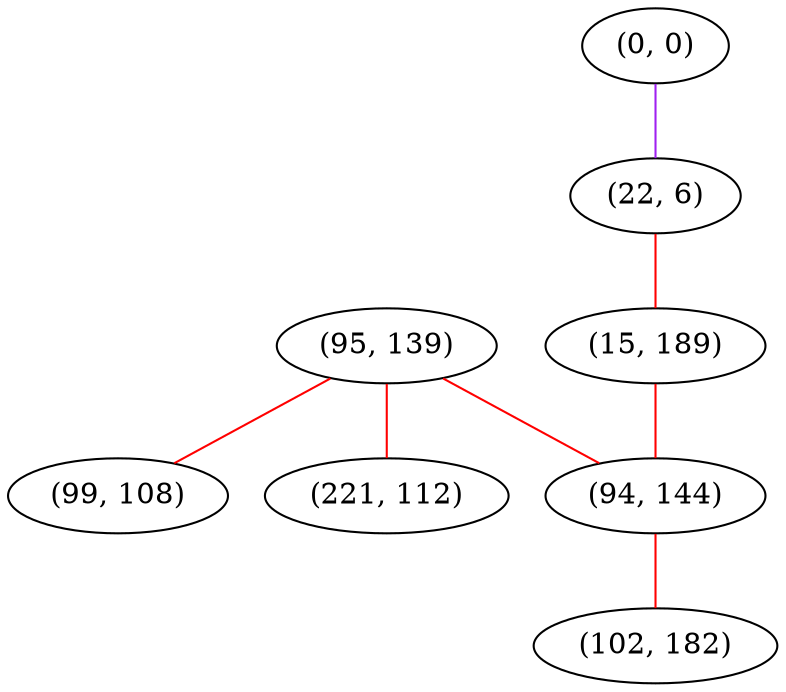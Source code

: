 graph "" {
"(95, 139)";
"(0, 0)";
"(99, 108)";
"(22, 6)";
"(15, 189)";
"(94, 144)";
"(102, 182)";
"(221, 112)";
"(95, 139)" -- "(99, 108)"  [color=red, key=0, weight=1];
"(95, 139)" -- "(94, 144)"  [color=red, key=0, weight=1];
"(95, 139)" -- "(221, 112)"  [color=red, key=0, weight=1];
"(0, 0)" -- "(22, 6)"  [color=purple, key=0, weight=4];
"(22, 6)" -- "(15, 189)"  [color=red, key=0, weight=1];
"(15, 189)" -- "(94, 144)"  [color=red, key=0, weight=1];
"(94, 144)" -- "(102, 182)"  [color=red, key=0, weight=1];
}
